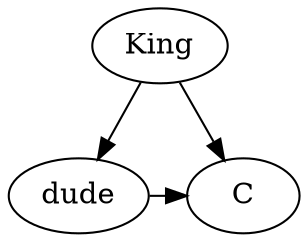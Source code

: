 // The Round Table
digraph {
	A [label=King]
	B [label=dude]
	C [label=C]
	A -> B
	A -> C
	B -> C [constraint=false]
}
